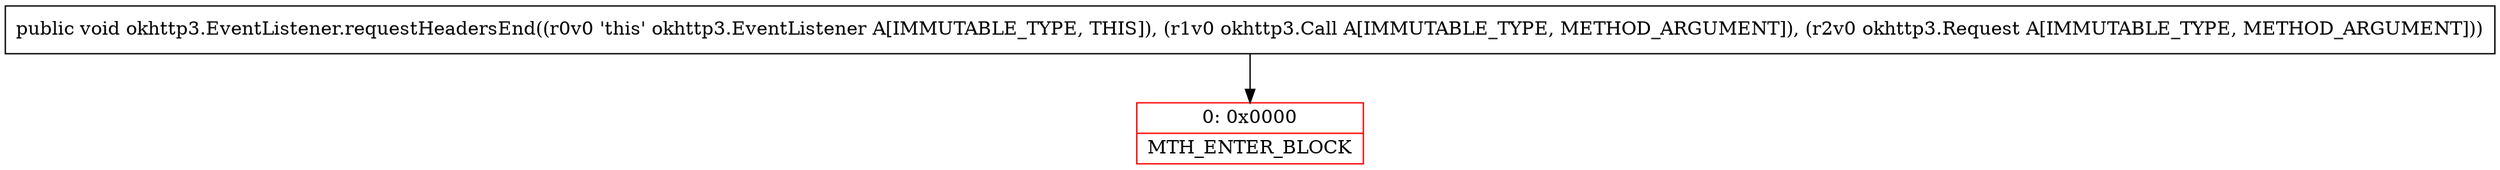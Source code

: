 digraph "CFG forokhttp3.EventListener.requestHeadersEnd(Lokhttp3\/Call;Lokhttp3\/Request;)V" {
subgraph cluster_Region_739540367 {
label = "R(0)";
node [shape=record,color=blue];
}
Node_0 [shape=record,color=red,label="{0\:\ 0x0000|MTH_ENTER_BLOCK\l}"];
MethodNode[shape=record,label="{public void okhttp3.EventListener.requestHeadersEnd((r0v0 'this' okhttp3.EventListener A[IMMUTABLE_TYPE, THIS]), (r1v0 okhttp3.Call A[IMMUTABLE_TYPE, METHOD_ARGUMENT]), (r2v0 okhttp3.Request A[IMMUTABLE_TYPE, METHOD_ARGUMENT])) }"];
MethodNode -> Node_0;
}

